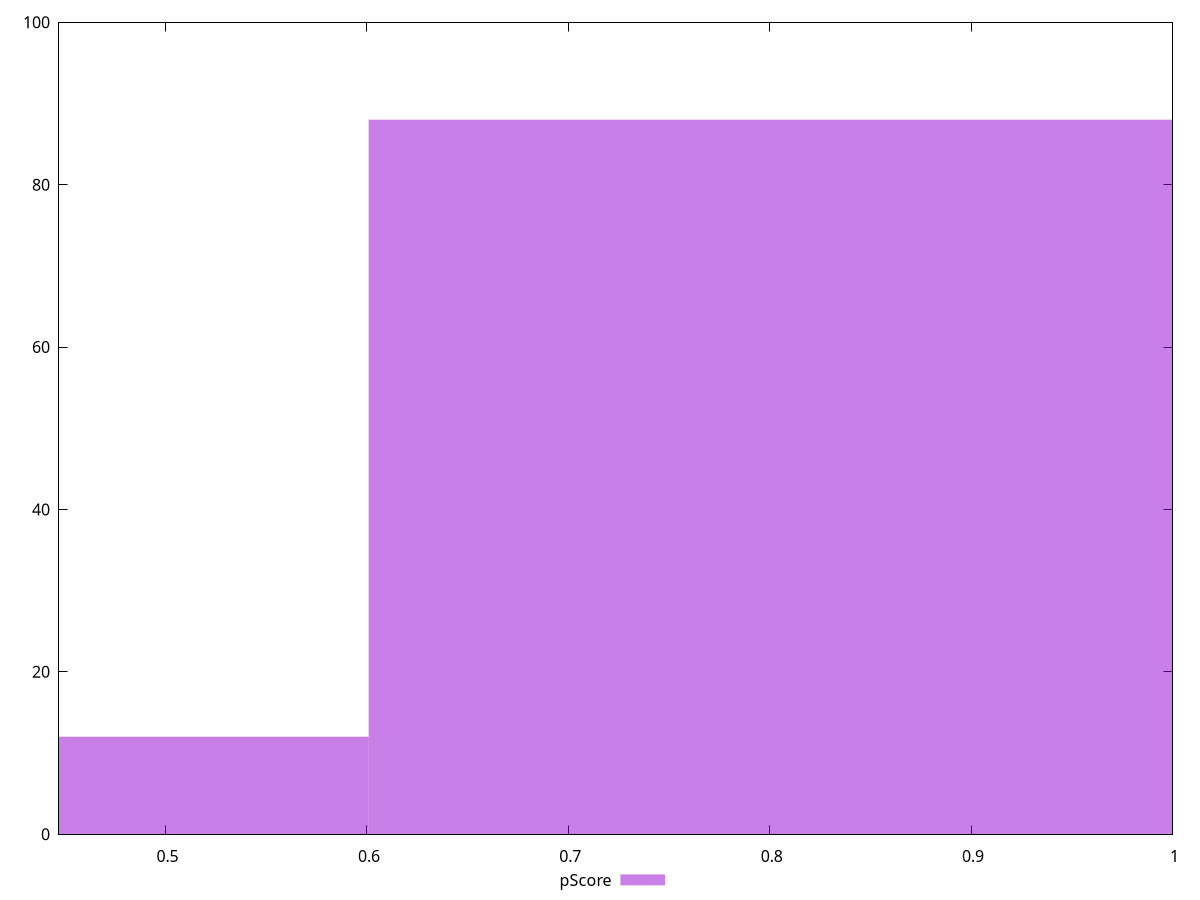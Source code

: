 reset

$pScore <<EOF
0.40055215287666174 12
0.8011043057533235 88
EOF

set key outside below
set boxwidth 0.40055215287666174
set xrange [0.4470588235294118:1]
set yrange [0:100]
set trange [0:100]
set style fill transparent solid 0.5 noborder
set terminal svg size 640, 490 enhanced background rgb 'white'
set output "report_00013_2021-02-09T12-04-24.940Z/uses-http2/samples/pages+cached/pScore/histogram.svg"

plot $pScore title "pScore" with boxes

reset
